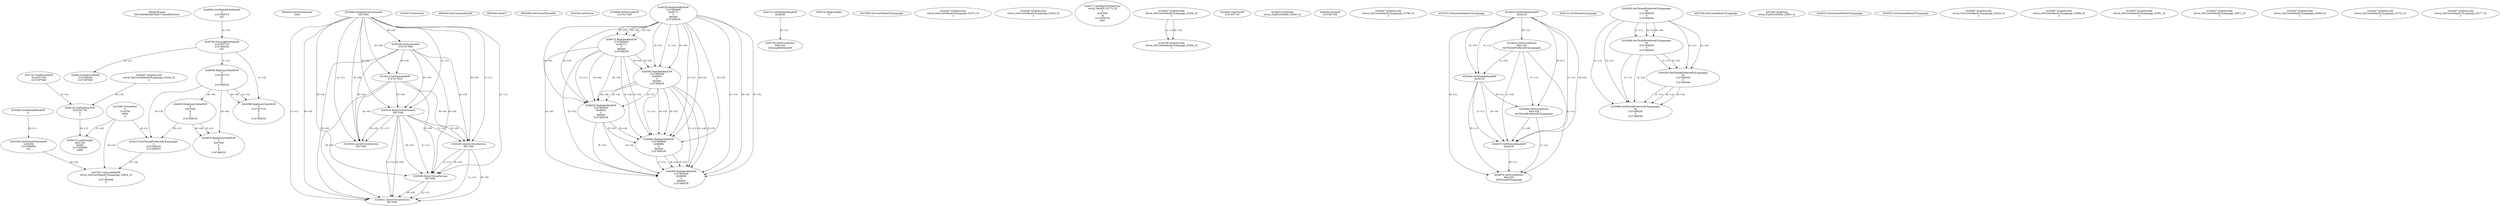 // Global SCDG with merge call
digraph {
	0 [label="6850628.main
00013b0490c8d79ad771da5d99544dc2"]
	1 [label="4254480.GetModuleHandleW
0"]
	2 [label="6844434.SetThreadLocale
1024"]
	3 [label="4243965.InitializeCriticalSection
6917004"]
	4 [label="4243979.GetVersion
"]
	5 [label="4250188.GetSystemInfo
2147417660"]
	3 -> 5 [label="(0-->0)"]
	6 [label="6844540.GetCommandLineW
"]
	7 [label="4214413.GetStartupInfoW
2147417624"]
	3 -> 7 [label="(0-->0)"]
	5 -> 7 [label="(0-->0)"]
	8 [label="6844560.GetACP
"]
	9 [label="6844580.GetCurrentThreadId
"]
	10 [label="4250204.GetVersion
"]
	11 [label="4276690.GetVersionExW
2147417420"]
	12 [label="4243306.GetModuleFileNameW
4194304
2147408904
522"]
	1 -> 12 [label="(0-->1)"]
	13 [label="4248064.GetModuleFileNameW
0
2147408370
261"]
	14 [label="4215383.VirtualAlloc
0
1310704
4096
4"]
	15 [label="4246338.RegOpenKeyExW
2147483649
4246772
0
983065
2147408236"]
	16 [label="4246372.RegOpenKeyExW
2147483650
4246772
0
983065
2147408236"]
	15 -> 16 [label="(2-->2)"]
	15 -> 16 [label="(4-->4)"]
	15 -> 16 [label="(5-->5)"]
	17 [label="4246402.RegOpenKeyExW
2147483649
4246832
0
983065
2147408236"]
	15 -> 17 [label="(1-->1)"]
	15 -> 17 [label="(4-->4)"]
	16 -> 17 [label="(4-->4)"]
	15 -> 17 [label="(5-->5)"]
	16 -> 17 [label="(5-->5)"]
	18 [label="4245741.GetModuleHandleW
4246160"]
	19 [label="4245758.GetProcAddress
9441320
GetLongPathNameW"]
	18 -> 19 [label="(0-->1)"]
	20 [label="4245785.GetLongPathNameW
2147407710
2147406542
261"]
	13 -> 20 [label="(3-->3)"]
	21 [label="4246556.RegQueryValueExW
0
2147407710
0
0
0
2147408232"]
	20 -> 21 [label="(1-->2)"]
	22 [label="4246635.RegQueryValueExW
0
4247000
0
0
0
2147408232"]
	21 -> 22 [label="(6-->6)"]
	23 [label="4246722.RegCloseKey
0"]
	24 [label="4247883.GetUserDefaultUILanguage
"]
	25 [label="4245418.EnterCriticalSection
6917004"]
	3 -> 25 [label="(1-->1)"]
	3 -> 25 [label="(0-->0)"]
	5 -> 25 [label="(0-->0)"]
	7 -> 25 [label="(0-->0)"]
	26 [label="4245469.LeaveCriticalSection
6917004"]
	3 -> 26 [label="(1-->1)"]
	25 -> 26 [label="(1-->1)"]
	3 -> 26 [label="(0-->0)"]
	5 -> 26 [label="(0-->0)"]
	7 -> 26 [label="(0-->0)"]
	25 -> 26 [label="(0-->0)"]
	27 [label="4245487.IsValidLocale
retval_GetUserDefaultUILanguage_33374_32
2"]
	28 [label="4246676.RegQueryValueExW
0
4247000
0
0
0
2147408232"]
	22 -> 28 [label="(2-->2)"]
	21 -> 28 [label="(6-->6)"]
	22 -> 28 [label="(6-->6)"]
	29 [label="4245487.IsValidLocale
retval_GetUserDefaultUILanguage_33443_32
2"]
	30 [label="4250171.MultiByteToWideChar
retval_GetACP_32773_32
0
4243560
16
2147403704
2047"]
	31 [label="4245487.IsValidLocale
retval_GetUserDefaultUILanguage_33494_32
2"]
	32 [label="4245683.CharNextW
2147407716"]
	33 [label="4246014.FindFirstFileW
2147406542
2147407064"]
	20 -> 33 [label="(2-->1)"]
	34 [label="4246032.FindClose
retval_FindFirstFileW_33040_32"]
	35 [label="4246044.lstrlenW
2147407108"]
	36 [label="4246599.RegQueryValueExW
0
2147407710
0
0
0
2147408232"]
	20 -> 36 [label="(1-->2)"]
	21 -> 36 [label="(2-->2)"]
	21 -> 36 [label="(6-->6)"]
	37 [label="4245487.IsValidLocale
retval_GetUserDefaultUILanguage_33780_32
2"]
	38 [label="4245454.LeaveCriticalSection
6917004"]
	3 -> 38 [label="(1-->1)"]
	25 -> 38 [label="(1-->1)"]
	3 -> 38 [label="(0-->0)"]
	5 -> 38 [label="(0-->0)"]
	7 -> 38 [label="(0-->0)"]
	25 -> 38 [label="(0-->0)"]
	39 [label="4247923.GetSystemDefaultUILanguage
"]
	40 [label="4244018.GetModuleHandleW
4244120"]
	41 [label="4244024.GetProcAddress
9441320
GetThreadPreferredUILanguages"]
	40 -> 41 [label="(0-->1)"]
	42 [label="4244044.GetModuleHandleW
4244120"]
	40 -> 42 [label="(1-->1)"]
	40 -> 42 [label="(0-->0)"]
	41 -> 42 [label="(1-->0)"]
	43 [label="4244050.GetProcAddress
9441320
SetThreadPreferredUILanguages"]
	40 -> 43 [label="(0-->1)"]
	41 -> 43 [label="(1-->1)"]
	42 -> 43 [label="(0-->1)"]
	44 [label="4244070.GetModuleHandleW
4244120"]
	40 -> 44 [label="(1-->1)"]
	42 -> 44 [label="(1-->1)"]
	40 -> 44 [label="(0-->0)"]
	41 -> 44 [label="(1-->0)"]
	42 -> 44 [label="(0-->0)"]
	43 -> 44 [label="(1-->0)"]
	45 [label="4244076.GetProcAddress
9441320
GetThreadUILanguage"]
	40 -> 45 [label="(0-->1)"]
	41 -> 45 [label="(1-->1)"]
	42 -> 45 [label="(0-->1)"]
	43 -> 45 [label="(1-->1)"]
	44 -> 45 [label="(0-->1)"]
	46 [label="4245487.IsValidLocale
retval_GetUserDefaultUILanguage_33204_32
2"]
	47 [label="4245121.GetThreadUILanguage
"]
	48 [label="4245059.GetThreadPreferredUILanguages
56
2147408200
0
2147408244"]
	49 [label="4245088.GetThreadPreferredUILanguages
56
2147408200
0
2147408244"]
	48 -> 49 [label="(1-->1)"]
	48 -> 49 [label="(2-->2)"]
	48 -> 49 [label="(4-->4)"]
	50 [label="4245215.SetThreadPreferredUILanguages
4
2147408220
2147408232"]
	14 -> 50 [label="(4-->1)"]
	21 -> 50 [label="(6-->3)"]
	22 -> 50 [label="(6-->3)"]
	51 [label="4245059.GetThreadPreferredUILanguages
56
2147408200
0
2147408240"]
	48 -> 51 [label="(1-->1)"]
	49 -> 51 [label="(1-->1)"]
	48 -> 51 [label="(2-->2)"]
	49 -> 51 [label="(2-->2)"]
	52 [label="4245088.GetThreadPreferredUILanguages
56
2147408200
0
2147408240"]
	48 -> 52 [label="(1-->1)"]
	49 -> 52 [label="(1-->1)"]
	51 -> 52 [label="(1-->1)"]
	48 -> 52 [label="(2-->2)"]
	49 -> 52 [label="(2-->2)"]
	51 -> 52 [label="(2-->2)"]
	51 -> 52 [label="(4-->4)"]
	53 [label="4245580.EnterCriticalSection
6917004"]
	3 -> 53 [label="(1-->1)"]
	25 -> 53 [label="(1-->1)"]
	26 -> 53 [label="(1-->1)"]
	3 -> 53 [label="(0-->0)"]
	5 -> 53 [label="(0-->0)"]
	7 -> 53 [label="(0-->0)"]
	25 -> 53 [label="(0-->0)"]
	26 -> 53 [label="(0-->0)"]
	54 [label="4245621.LeaveCriticalSection
6917004"]
	3 -> 54 [label="(1-->1)"]
	25 -> 54 [label="(1-->1)"]
	26 -> 54 [label="(1-->1)"]
	53 -> 54 [label="(1-->1)"]
	3 -> 54 [label="(0-->0)"]
	5 -> 54 [label="(0-->0)"]
	7 -> 54 [label="(0-->0)"]
	25 -> 54 [label="(0-->0)"]
	26 -> 54 [label="(0-->0)"]
	53 -> 54 [label="(0-->0)"]
	55 [label="4247558.GetUserDefaultUILanguage
"]
	56 [label="4247567.GetLocaleInfoW
retval_GetUserDefaultUILanguage_33834_32
3
2147408268
4"]
	12 -> 56 [label="(0-->2)"]
	14 -> 56 [label="(4-->4)"]
	50 -> 56 [label="(1-->4)"]
	57 [label="4247247.FindFirstFileW
3224341740
2147407640"]
	58 [label="4247263.FindClose
retval_FindFirstFileW_33993_32"]
	59 [label="4248145.LoadLibraryExW
3224341740
0
2"]
	57 -> 59 [label="(1-->1)"]
	46 -> 59 [label="(2-->3)"]
	60 [label="4250073.LoadStringW
9441340
65485
2147409468
4096"]
	59 -> 60 [label="(0-->1)"]
	14 -> 60 [label="(3-->4)"]
	61 [label="4244766.IsValidLocale
retval_GetUserDefaultUILanguage_33494_32
2"]
	31 -> 61 [label="(1-->1)"]
	31 -> 61 [label="(2-->2)"]
	62 [label="4245525.GetSystemDefaultUILanguage
"]
	63 [label="4245552.GetSystemDefaultUILanguage
"]
	64 [label="4245487.IsValidLocale
retval_GetUserDefaultUILanguage_33318_32
2"]
	65 [label="4245487.IsValidLocale
retval_GetUserDefaultUILanguage_33688_32
2"]
	66 [label="4245487.IsValidLocale
retval_GetUserDefaultUILanguage_33491_32
2"]
	67 [label="4245487.IsValidLocale
retval_GetUserDefaultUILanguage_33871_32
2"]
	68 [label="4246432.RegOpenKeyExW
2147483650
4246832
0
983065
2147408236"]
	16 -> 68 [label="(1-->1)"]
	17 -> 68 [label="(2-->2)"]
	15 -> 68 [label="(4-->4)"]
	16 -> 68 [label="(4-->4)"]
	17 -> 68 [label="(4-->4)"]
	15 -> 68 [label="(5-->5)"]
	16 -> 68 [label="(5-->5)"]
	17 -> 68 [label="(5-->5)"]
	69 [label="4246462.RegOpenKeyExW
2147483649
4246884
0
983065
2147408236"]
	15 -> 69 [label="(1-->1)"]
	17 -> 69 [label="(1-->1)"]
	15 -> 69 [label="(4-->4)"]
	16 -> 69 [label="(4-->4)"]
	17 -> 69 [label="(4-->4)"]
	68 -> 69 [label="(4-->4)"]
	15 -> 69 [label="(5-->5)"]
	16 -> 69 [label="(5-->5)"]
	17 -> 69 [label="(5-->5)"]
	68 -> 69 [label="(5-->5)"]
	70 [label="4246492.RegOpenKeyExW
2147483649
4246936
0
983065
2147408236"]
	15 -> 70 [label="(1-->1)"]
	17 -> 70 [label="(1-->1)"]
	69 -> 70 [label="(1-->1)"]
	15 -> 70 [label="(4-->4)"]
	16 -> 70 [label="(4-->4)"]
	17 -> 70 [label="(4-->4)"]
	68 -> 70 [label="(4-->4)"]
	69 -> 70 [label="(4-->4)"]
	15 -> 70 [label="(5-->5)"]
	16 -> 70 [label="(5-->5)"]
	17 -> 70 [label="(5-->5)"]
	68 -> 70 [label="(5-->5)"]
	69 -> 70 [label="(5-->5)"]
	71 [label="4245487.IsValidLocale
retval_GetUserDefaultUILanguage_33949_32
2"]
	72 [label="4245487.IsValidLocale
retval_GetUserDefaultUILanguage_33723_32
2"]
	73 [label="4245487.IsValidLocale
retval_GetUserDefaultUILanguage_34177_32
2"]
}
